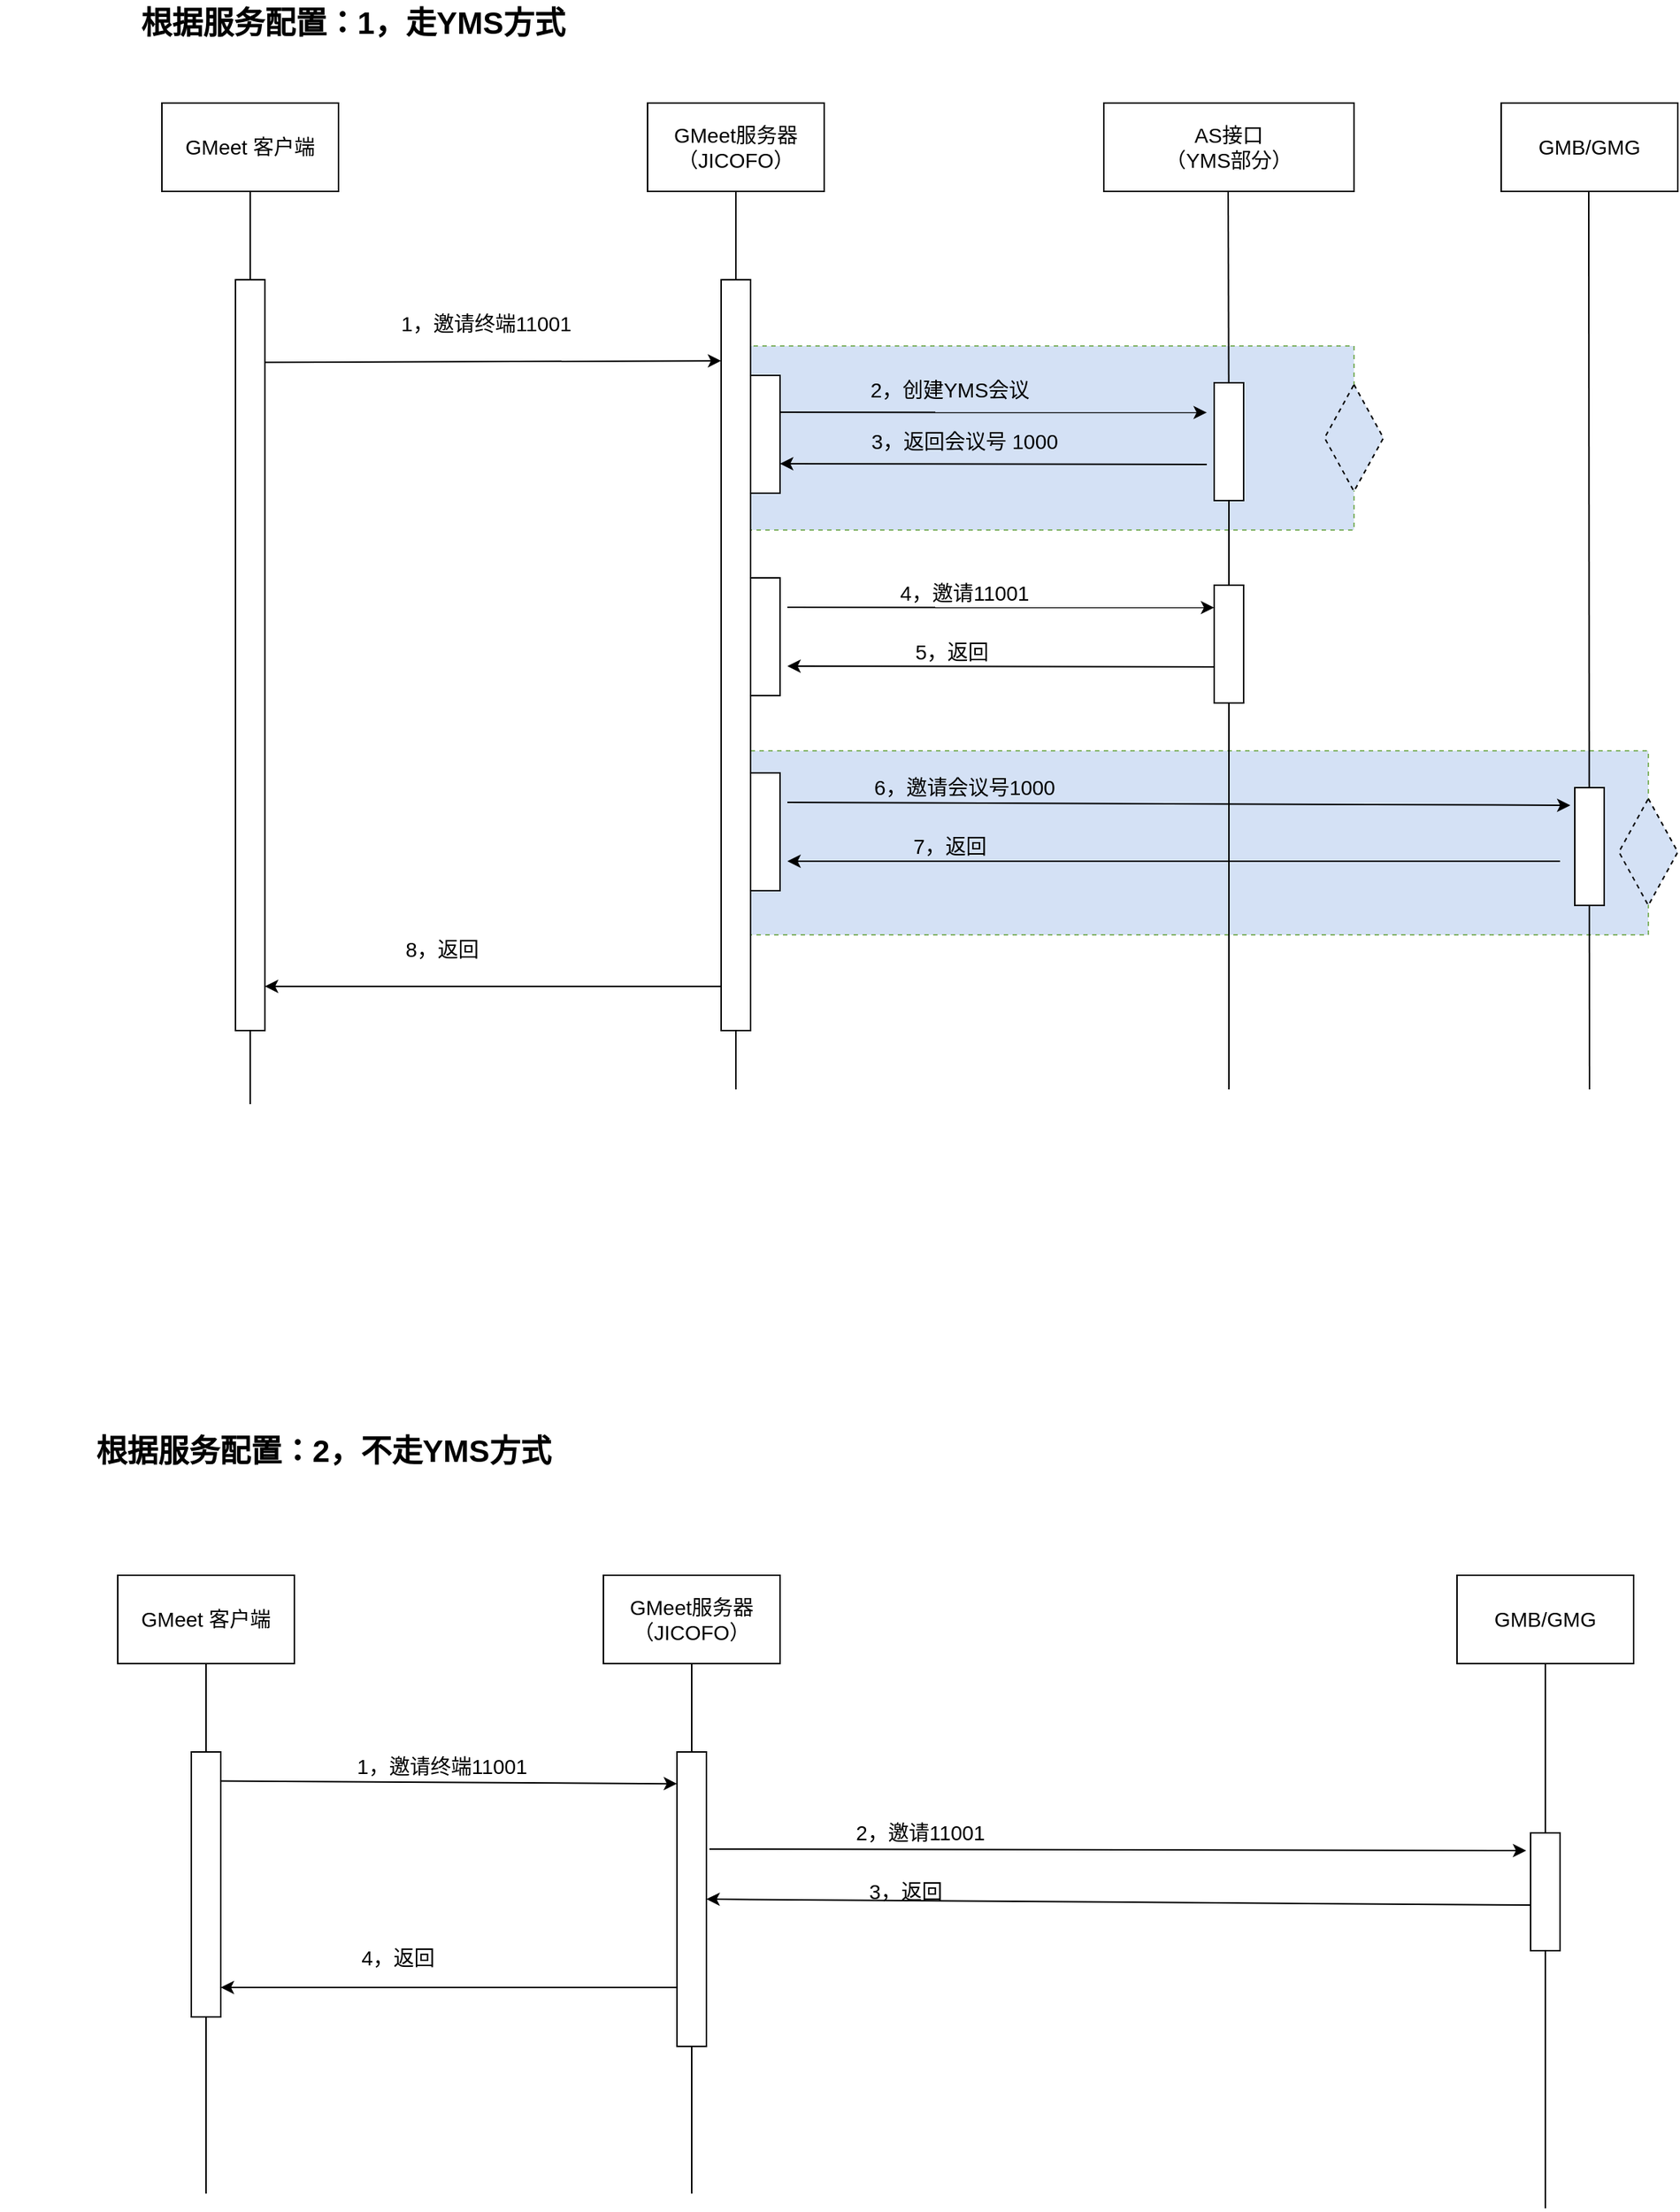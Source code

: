 <mxfile version="17.1.3" type="github"><diagram name="Page-1" id="74e2e168-ea6b-b213-b513-2b3c1d86103e"><mxGraphModel dx="3622" dy="762" grid="1" gridSize="10" guides="1" tooltips="1" connect="1" arrows="1" fold="1" page="1" pageScale="1" pageWidth="1100" pageHeight="850" background="none" math="0" shadow="0"><root><mxCell id="0"/><mxCell id="1" parent="0"/><mxCell id="Wv9y3ZSF2ZtvJid7mDzt-37" value="" style="endArrow=none;html=1;rounded=0;entryX=0.5;entryY=1;entryDx=0;entryDy=0;startArrow=none;" parent="1" source="Wv9y3ZSF2ZtvJid7mDzt-28" target="Wv9y3ZSF2ZtvJid7mDzt-11" edge="1"><mxGeometry width="50" height="50" relative="1" as="geometry"><mxPoint x="-100" y="1560" as="sourcePoint"/><mxPoint x="-110" y="1310" as="targetPoint"/></mxGeometry></mxCell><mxCell id="Z77RTE5RYG_KYaxwbIdG-51" value="" style="rounded=0;whiteSpace=wrap;html=1;fontSize=14;dashed=1;fillColor=#D4E1F5;strokeColor=#82b366;" parent="1" vertex="1"><mxGeometry x="-640" y="570" width="610" height="125" as="geometry"/></mxCell><mxCell id="Z77RTE5RYG_KYaxwbIdG-50" value="" style="rounded=0;whiteSpace=wrap;html=1;fontSize=14;dashed=1;fillColor=#D4E1F5;strokeColor=#82b366;" parent="1" vertex="1"><mxGeometry x="-650" y="295" width="420" height="125" as="geometry"/></mxCell><mxCell id="Z77RTE5RYG_KYaxwbIdG-1" value="&lt;font style=&quot;font-size: 14px&quot;&gt;GMeet 客户端&lt;/font&gt;" style="rounded=0;whiteSpace=wrap;html=1;" parent="1" vertex="1"><mxGeometry x="-1040" y="130" width="120" height="60" as="geometry"/></mxCell><mxCell id="Z77RTE5RYG_KYaxwbIdG-2" value="&lt;font style=&quot;font-size: 14px&quot;&gt;GMeet服务器（JICOFO）&lt;/font&gt;" style="rounded=0;whiteSpace=wrap;html=1;" parent="1" vertex="1"><mxGeometry x="-710" y="130" width="120" height="60" as="geometry"/></mxCell><mxCell id="Z77RTE5RYG_KYaxwbIdG-3" value="&lt;font style=&quot;font-size: 14px&quot;&gt;AS接口&lt;br&gt;（YMS部分）&lt;/font&gt;" style="rounded=0;whiteSpace=wrap;html=1;" parent="1" vertex="1"><mxGeometry x="-400" y="130" width="170" height="60" as="geometry"/></mxCell><mxCell id="Z77RTE5RYG_KYaxwbIdG-4" value="" style="endArrow=none;html=1;rounded=0;entryX=0.5;entryY=1;entryDx=0;entryDy=0;startArrow=none;" parent="1" source="Z77RTE5RYG_KYaxwbIdG-8" target="Z77RTE5RYG_KYaxwbIdG-1" edge="1"><mxGeometry width="50" height="50" relative="1" as="geometry"><mxPoint x="-980" y="660" as="sourcePoint"/><mxPoint x="-970" y="280" as="targetPoint"/></mxGeometry></mxCell><mxCell id="Z77RTE5RYG_KYaxwbIdG-7" value="" style="endArrow=none;html=1;rounded=0;entryX=0.5;entryY=1;entryDx=0;entryDy=0;startArrow=none;" parent="1" source="Z77RTE5RYG_KYaxwbIdG-11" edge="1"><mxGeometry width="50" height="50" relative="1" as="geometry"><mxPoint x="-650" y="660" as="sourcePoint"/><mxPoint x="-650" y="190" as="targetPoint"/></mxGeometry></mxCell><mxCell id="Z77RTE5RYG_KYaxwbIdG-8" value="" style="rounded=0;whiteSpace=wrap;html=1;" parent="1" vertex="1"><mxGeometry x="-990" y="250" width="20" height="510" as="geometry"/></mxCell><mxCell id="Z77RTE5RYG_KYaxwbIdG-9" value="" style="endArrow=none;html=1;rounded=0;entryX=0.5;entryY=1;entryDx=0;entryDy=0;" parent="1" target="Z77RTE5RYG_KYaxwbIdG-8" edge="1"><mxGeometry width="50" height="50" relative="1" as="geometry"><mxPoint x="-980" y="810" as="sourcePoint"/><mxPoint x="-980" y="190" as="targetPoint"/></mxGeometry></mxCell><mxCell id="Z77RTE5RYG_KYaxwbIdG-10" value="" style="endArrow=classic;html=1;rounded=0;exitX=1;exitY=0.11;exitDx=0;exitDy=0;exitPerimeter=0;entryX=0;entryY=0.108;entryDx=0;entryDy=0;entryPerimeter=0;" parent="1" source="Z77RTE5RYG_KYaxwbIdG-8" target="Z77RTE5RYG_KYaxwbIdG-11" edge="1"><mxGeometry width="50" height="50" relative="1" as="geometry"><mxPoint x="-940" y="320" as="sourcePoint"/><mxPoint x="-890" y="270" as="targetPoint"/></mxGeometry></mxCell><mxCell id="Z77RTE5RYG_KYaxwbIdG-11" value="" style="rounded=0;whiteSpace=wrap;html=1;" parent="1" vertex="1"><mxGeometry x="-660" y="250" width="20" height="510" as="geometry"/></mxCell><mxCell id="Z77RTE5RYG_KYaxwbIdG-12" value="" style="endArrow=none;html=1;rounded=0;entryX=0.5;entryY=1;entryDx=0;entryDy=0;" parent="1" target="Z77RTE5RYG_KYaxwbIdG-11" edge="1"><mxGeometry width="50" height="50" relative="1" as="geometry"><mxPoint x="-650" y="800" as="sourcePoint"/><mxPoint x="-650" y="190" as="targetPoint"/></mxGeometry></mxCell><mxCell id="Z77RTE5RYG_KYaxwbIdG-13" value="&lt;font style=&quot;font-size: 14px&quot;&gt;GMB/GMG&lt;/font&gt;" style="rounded=0;whiteSpace=wrap;html=1;" parent="1" vertex="1"><mxGeometry x="-130" y="130" width="120" height="60" as="geometry"/></mxCell><mxCell id="Z77RTE5RYG_KYaxwbIdG-14" value="" style="endArrow=none;html=1;rounded=0;entryX=0.5;entryY=1;entryDx=0;entryDy=0;" parent="1" edge="1"><mxGeometry width="50" height="50" relative="1" as="geometry"><mxPoint x="-70" y="800" as="sourcePoint"/><mxPoint x="-70.5" y="190" as="targetPoint"/></mxGeometry></mxCell><mxCell id="Z77RTE5RYG_KYaxwbIdG-15" value="&lt;font style=&quot;font-size: 14px&quot;&gt;1，邀请终端11001&lt;/font&gt;" style="text;html=1;align=center;verticalAlign=middle;resizable=0;points=[];autosize=1;strokeColor=none;fillColor=none;" parent="1" vertex="1"><mxGeometry x="-885" y="270" width="130" height="20" as="geometry"/></mxCell><mxCell id="Z77RTE5RYG_KYaxwbIdG-16" value="" style="rounded=0;whiteSpace=wrap;html=1;" parent="1" vertex="1"><mxGeometry x="-640" y="315" width="20" height="80" as="geometry"/></mxCell><mxCell id="Z77RTE5RYG_KYaxwbIdG-17" value="" style="endArrow=classic;html=1;rounded=0;exitX=1;exitY=0.182;exitDx=0;exitDy=0;exitPerimeter=0;entryX=0;entryY=0.429;entryDx=0;entryDy=0;entryPerimeter=0;" parent="1" edge="1"><mxGeometry width="50" height="50" relative="1" as="geometry"><mxPoint x="-620" y="340" as="sourcePoint"/><mxPoint x="-330" y="340.19" as="targetPoint"/></mxGeometry></mxCell><mxCell id="Z77RTE5RYG_KYaxwbIdG-20" value="&lt;font style=&quot;font-size: 14px&quot;&gt;2，创建YMS会议&lt;/font&gt;" style="text;html=1;align=center;verticalAlign=middle;resizable=0;points=[];autosize=1;strokeColor=none;fillColor=none;" parent="1" vertex="1"><mxGeometry x="-565" y="315" width="120" height="20" as="geometry"/></mxCell><mxCell id="Z77RTE5RYG_KYaxwbIdG-21" value="" style="endArrow=classic;html=1;rounded=0;fontSize=14;exitX=0;exitY=0.75;exitDx=0;exitDy=0;entryX=1;entryY=0.75;entryDx=0;entryDy=0;" parent="1" target="Z77RTE5RYG_KYaxwbIdG-16" edge="1"><mxGeometry width="50" height="50" relative="1" as="geometry"><mxPoint x="-330" y="375.5" as="sourcePoint"/><mxPoint x="-490" y="470" as="targetPoint"/></mxGeometry></mxCell><mxCell id="Z77RTE5RYG_KYaxwbIdG-22" value="&lt;font style=&quot;font-size: 14px&quot;&gt;3，返回会议号 1000&lt;/font&gt;" style="text;html=1;align=center;verticalAlign=middle;resizable=0;points=[];autosize=1;strokeColor=none;fillColor=none;" parent="1" vertex="1"><mxGeometry x="-565" y="350" width="140" height="20" as="geometry"/></mxCell><mxCell id="Z77RTE5RYG_KYaxwbIdG-23" value="" style="rounded=0;whiteSpace=wrap;html=1;" parent="1" vertex="1"><mxGeometry x="-640" y="452.5" width="20" height="80" as="geometry"/></mxCell><mxCell id="Z77RTE5RYG_KYaxwbIdG-28" value="" style="endArrow=none;html=1;rounded=0;entryX=0.5;entryY=1;entryDx=0;entryDy=0;startArrow=none;" parent="1" source="Z77RTE5RYG_KYaxwbIdG-29" edge="1"><mxGeometry width="50" height="50" relative="1" as="geometry"><mxPoint x="-315.5" y="660" as="sourcePoint"/><mxPoint x="-315.5" y="190" as="targetPoint"/></mxGeometry></mxCell><mxCell id="Z77RTE5RYG_KYaxwbIdG-29" value="" style="rounded=0;whiteSpace=wrap;html=1;" parent="1" vertex="1"><mxGeometry x="-325" y="320" width="20" height="80" as="geometry"/></mxCell><mxCell id="Z77RTE5RYG_KYaxwbIdG-30" value="" style="endArrow=none;html=1;rounded=0;entryX=0.5;entryY=1;entryDx=0;entryDy=0;startArrow=none;" parent="1" source="Z77RTE5RYG_KYaxwbIdG-31" target="Z77RTE5RYG_KYaxwbIdG-29" edge="1"><mxGeometry width="50" height="50" relative="1" as="geometry"><mxPoint x="-315.5" y="660" as="sourcePoint"/><mxPoint x="-315.5" y="190" as="targetPoint"/></mxGeometry></mxCell><mxCell id="Z77RTE5RYG_KYaxwbIdG-31" value="" style="rounded=0;whiteSpace=wrap;html=1;" parent="1" vertex="1"><mxGeometry x="-325" y="457.5" width="20" height="80" as="geometry"/></mxCell><mxCell id="Z77RTE5RYG_KYaxwbIdG-32" value="" style="endArrow=none;html=1;rounded=0;entryX=0.5;entryY=1;entryDx=0;entryDy=0;" parent="1" target="Z77RTE5RYG_KYaxwbIdG-31" edge="1"><mxGeometry width="50" height="50" relative="1" as="geometry"><mxPoint x="-315" y="800" as="sourcePoint"/><mxPoint x="-315" y="400" as="targetPoint"/></mxGeometry></mxCell><mxCell id="Z77RTE5RYG_KYaxwbIdG-34" value="" style="endArrow=classic;html=1;rounded=0;exitX=1;exitY=0.182;exitDx=0;exitDy=0;exitPerimeter=0;entryX=0;entryY=0.429;entryDx=0;entryDy=0;entryPerimeter=0;" parent="1" edge="1"><mxGeometry width="50" height="50" relative="1" as="geometry"><mxPoint x="-615" y="472.5" as="sourcePoint"/><mxPoint x="-325" y="472.69" as="targetPoint"/></mxGeometry></mxCell><mxCell id="Z77RTE5RYG_KYaxwbIdG-35" value="&lt;font style=&quot;font-size: 14px&quot;&gt;5，返回&lt;/font&gt;" style="text;html=1;align=left;verticalAlign=middle;resizable=0;points=[];autosize=1;strokeColor=none;fillColor=none;" parent="1" vertex="1"><mxGeometry x="-530" y="492.5" width="70" height="20" as="geometry"/></mxCell><mxCell id="Z77RTE5RYG_KYaxwbIdG-36" value="" style="endArrow=classic;html=1;rounded=0;fontSize=14;exitX=0;exitY=0.75;exitDx=0;exitDy=0;entryX=1;entryY=0.75;entryDx=0;entryDy=0;" parent="1" edge="1"><mxGeometry width="50" height="50" relative="1" as="geometry"><mxPoint x="-325" y="513" as="sourcePoint"/><mxPoint x="-615" y="512.5" as="targetPoint"/></mxGeometry></mxCell><mxCell id="Z77RTE5RYG_KYaxwbIdG-37" value="&lt;font style=&quot;font-size: 14px&quot;&gt;4，邀请11001&lt;/font&gt;" style="text;html=1;align=center;verticalAlign=middle;resizable=0;points=[];autosize=1;strokeColor=none;fillColor=none;" parent="1" vertex="1"><mxGeometry x="-545" y="452.5" width="100" height="20" as="geometry"/></mxCell><mxCell id="Z77RTE5RYG_KYaxwbIdG-38" value="" style="rounded=0;whiteSpace=wrap;html=1;" parent="1" vertex="1"><mxGeometry x="-640" y="585" width="20" height="80" as="geometry"/></mxCell><mxCell id="Z77RTE5RYG_KYaxwbIdG-39" value="" style="rounded=0;whiteSpace=wrap;html=1;" parent="1" vertex="1"><mxGeometry x="-80" y="595" width="20" height="80" as="geometry"/></mxCell><mxCell id="Z77RTE5RYG_KYaxwbIdG-40" value="" style="endArrow=classic;html=1;rounded=0;exitX=1;exitY=0.182;exitDx=0;exitDy=0;exitPerimeter=0;entryX=-0.15;entryY=0.15;entryDx=0;entryDy=0;entryPerimeter=0;" parent="1" target="Z77RTE5RYG_KYaxwbIdG-39" edge="1"><mxGeometry width="50" height="50" relative="1" as="geometry"><mxPoint x="-615" y="605" as="sourcePoint"/><mxPoint x="-325" y="605.19" as="targetPoint"/></mxGeometry></mxCell><mxCell id="Z77RTE5RYG_KYaxwbIdG-41" value="&lt;font style=&quot;font-size: 14px&quot;&gt;7，返回&lt;/font&gt;" style="text;html=1;align=center;verticalAlign=middle;resizable=0;points=[];autosize=1;strokeColor=none;fillColor=none;" parent="1" vertex="1"><mxGeometry x="-540" y="625" width="70" height="20" as="geometry"/></mxCell><mxCell id="Z77RTE5RYG_KYaxwbIdG-42" value="" style="endArrow=classic;html=1;rounded=0;fontSize=14;entryX=1;entryY=0.75;entryDx=0;entryDy=0;" parent="1" edge="1"><mxGeometry width="50" height="50" relative="1" as="geometry"><mxPoint x="-90" y="645" as="sourcePoint"/><mxPoint x="-615" y="645" as="targetPoint"/></mxGeometry></mxCell><mxCell id="Z77RTE5RYG_KYaxwbIdG-43" value="&lt;font style=&quot;font-size: 14px&quot;&gt;6，邀请会议号1000&lt;/font&gt;" style="text;html=1;align=center;verticalAlign=middle;resizable=0;points=[];autosize=1;strokeColor=none;fillColor=none;" parent="1" vertex="1"><mxGeometry x="-565" y="585" width="140" height="20" as="geometry"/></mxCell><mxCell id="Z77RTE5RYG_KYaxwbIdG-49" value="" style="endArrow=classic;html=1;rounded=0;fontSize=14;entryX=1;entryY=0.75;entryDx=0;entryDy=0;" parent="1" edge="1"><mxGeometry width="50" height="50" relative="1" as="geometry"><mxPoint x="-660" y="730" as="sourcePoint"/><mxPoint x="-970" y="730" as="targetPoint"/></mxGeometry></mxCell><mxCell id="Z77RTE5RYG_KYaxwbIdG-57" value="&lt;span style=&quot;font-size: 21px&quot;&gt;&lt;b&gt;根据服务配置：1，走YMS方式&lt;/b&gt;&lt;/span&gt;" style="text;html=1;strokeColor=none;fillColor=none;align=center;verticalAlign=middle;whiteSpace=wrap;rounded=0;dashed=1;fontSize=14;" parent="1" vertex="1"><mxGeometry x="-1130" y="60" width="440" height="30" as="geometry"/></mxCell><mxCell id="Z77RTE5RYG_KYaxwbIdG-59" value="" style="rhombus;whiteSpace=wrap;html=1;dashed=1;fontSize=21;fillColor=#D4E1F5;" parent="1" vertex="1"><mxGeometry x="-250" y="321.25" width="40" height="72.5" as="geometry"/></mxCell><mxCell id="Z77RTE5RYG_KYaxwbIdG-60" value="" style="rhombus;whiteSpace=wrap;html=1;dashed=1;fontSize=21;fillColor=#D4E1F5;" parent="1" vertex="1"><mxGeometry x="-50" y="602.5" width="40" height="72.5" as="geometry"/></mxCell><mxCell id="Z77RTE5RYG_KYaxwbIdG-61" value="&lt;font style=&quot;font-size: 14px&quot;&gt;8，返回&lt;/font&gt;" style="text;html=1;align=center;verticalAlign=middle;resizable=0;points=[];autosize=1;strokeColor=none;fillColor=none;" parent="1" vertex="1"><mxGeometry x="-885" y="695" width="70" height="20" as="geometry"/></mxCell><mxCell id="Wv9y3ZSF2ZtvJid7mDzt-3" value="&lt;font style=&quot;font-size: 14px&quot;&gt;GMeet 客户端&lt;/font&gt;" style="rounded=0;whiteSpace=wrap;html=1;" parent="1" vertex="1"><mxGeometry x="-1070" y="1130" width="120" height="60" as="geometry"/></mxCell><mxCell id="Wv9y3ZSF2ZtvJid7mDzt-4" value="&lt;font style=&quot;font-size: 14px&quot;&gt;GMeet服务器（JICOFO）&lt;/font&gt;" style="rounded=0;whiteSpace=wrap;html=1;" parent="1" vertex="1"><mxGeometry x="-740" y="1130" width="120" height="60" as="geometry"/></mxCell><mxCell id="Wv9y3ZSF2ZtvJid7mDzt-6" value="" style="endArrow=none;html=1;rounded=0;entryX=0.5;entryY=1;entryDx=0;entryDy=0;startArrow=none;" parent="1" target="Wv9y3ZSF2ZtvJid7mDzt-3" edge="1"><mxGeometry width="50" height="50" relative="1" as="geometry"><mxPoint x="-1010" y="1550" as="sourcePoint"/><mxPoint x="-1000" y="1280" as="targetPoint"/></mxGeometry></mxCell><mxCell id="Wv9y3ZSF2ZtvJid7mDzt-7" value="" style="endArrow=none;html=1;rounded=0;entryX=0.5;entryY=1;entryDx=0;entryDy=0;startArrow=none;" parent="1" edge="1"><mxGeometry width="50" height="50" relative="1" as="geometry"><mxPoint x="-680" y="1550" as="sourcePoint"/><mxPoint x="-680" y="1190" as="targetPoint"/></mxGeometry></mxCell><mxCell id="Wv9y3ZSF2ZtvJid7mDzt-8" value="" style="rounded=0;whiteSpace=wrap;html=1;" parent="1" vertex="1"><mxGeometry x="-1020" y="1250" width="20" height="180" as="geometry"/></mxCell><mxCell id="Wv9y3ZSF2ZtvJid7mDzt-9" value="" style="endArrow=classic;html=1;rounded=0;exitX=1;exitY=0.11;exitDx=0;exitDy=0;exitPerimeter=0;entryX=0;entryY=0.108;entryDx=0;entryDy=0;entryPerimeter=0;" parent="1" source="Wv9y3ZSF2ZtvJid7mDzt-8" target="Wv9y3ZSF2ZtvJid7mDzt-10" edge="1"><mxGeometry width="50" height="50" relative="1" as="geometry"><mxPoint x="-970" y="1320" as="sourcePoint"/><mxPoint x="-920" y="1270" as="targetPoint"/></mxGeometry></mxCell><mxCell id="Wv9y3ZSF2ZtvJid7mDzt-10" value="" style="rounded=0;whiteSpace=wrap;html=1;" parent="1" vertex="1"><mxGeometry x="-690" y="1250" width="20" height="200" as="geometry"/></mxCell><mxCell id="Wv9y3ZSF2ZtvJid7mDzt-11" value="&lt;font style=&quot;font-size: 14px&quot;&gt;GMB/GMG&lt;/font&gt;" style="rounded=0;whiteSpace=wrap;html=1;" parent="1" vertex="1"><mxGeometry x="-160" y="1130" width="120" height="60" as="geometry"/></mxCell><mxCell id="Wv9y3ZSF2ZtvJid7mDzt-12" value="&lt;font style=&quot;font-size: 14px&quot;&gt;1，邀请终端11001&lt;/font&gt;" style="text;html=1;align=center;verticalAlign=middle;resizable=0;points=[];autosize=1;strokeColor=none;fillColor=none;" parent="1" vertex="1"><mxGeometry x="-915" y="1250" width="130" height="20" as="geometry"/></mxCell><mxCell id="Wv9y3ZSF2ZtvJid7mDzt-29" value="" style="endArrow=classic;html=1;rounded=0;entryX=-0.15;entryY=0.15;entryDx=0;entryDy=0;entryPerimeter=0;exitX=1.1;exitY=0.33;exitDx=0;exitDy=0;exitPerimeter=0;" parent="1" source="Wv9y3ZSF2ZtvJid7mDzt-10" target="Wv9y3ZSF2ZtvJid7mDzt-28" edge="1"><mxGeometry width="50" height="50" relative="1" as="geometry"><mxPoint x="-660" y="1317" as="sourcePoint"/><mxPoint x="-355" y="1315.19" as="targetPoint"/></mxGeometry></mxCell><mxCell id="Wv9y3ZSF2ZtvJid7mDzt-30" value="&lt;font style=&quot;font-size: 14px&quot;&gt;3，返回&lt;/font&gt;" style="text;html=1;align=center;verticalAlign=middle;resizable=0;points=[];autosize=1;strokeColor=none;fillColor=none;" parent="1" vertex="1"><mxGeometry x="-570" y="1335" width="70" height="20" as="geometry"/></mxCell><mxCell id="Wv9y3ZSF2ZtvJid7mDzt-31" value="" style="endArrow=classic;html=1;rounded=0;fontSize=14;entryX=1;entryY=0.5;entryDx=0;entryDy=0;exitX=0.1;exitY=0.613;exitDx=0;exitDy=0;exitPerimeter=0;" parent="1" source="Wv9y3ZSF2ZtvJid7mDzt-28" target="Wv9y3ZSF2ZtvJid7mDzt-10" edge="1"><mxGeometry width="50" height="50" relative="1" as="geometry"><mxPoint x="-120" y="1355" as="sourcePoint"/><mxPoint x="-645" y="1355" as="targetPoint"/></mxGeometry></mxCell><mxCell id="Wv9y3ZSF2ZtvJid7mDzt-32" value="&lt;font style=&quot;font-size: 14px&quot;&gt;2，邀请11001&lt;/font&gt;" style="text;html=1;align=center;verticalAlign=middle;resizable=0;points=[];autosize=1;strokeColor=none;fillColor=none;" parent="1" vertex="1"><mxGeometry x="-575" y="1295" width="100" height="20" as="geometry"/></mxCell><mxCell id="Wv9y3ZSF2ZtvJid7mDzt-33" value="" style="endArrow=classic;html=1;rounded=0;fontSize=14;entryX=1;entryY=0.75;entryDx=0;entryDy=0;" parent="1" edge="1"><mxGeometry width="50" height="50" relative="1" as="geometry"><mxPoint x="-690" y="1410" as="sourcePoint"/><mxPoint x="-1000" y="1410" as="targetPoint"/></mxGeometry></mxCell><mxCell id="Wv9y3ZSF2ZtvJid7mDzt-36" value="&lt;font style=&quot;font-size: 14px&quot;&gt;4，返回&lt;/font&gt;" style="text;html=1;align=center;verticalAlign=middle;resizable=0;points=[];autosize=1;strokeColor=none;fillColor=none;" parent="1" vertex="1"><mxGeometry x="-915" y="1380" width="70" height="20" as="geometry"/></mxCell><mxCell id="Wv9y3ZSF2ZtvJid7mDzt-28" value="" style="rounded=0;whiteSpace=wrap;html=1;" parent="1" vertex="1"><mxGeometry x="-110" y="1305" width="20" height="80" as="geometry"/></mxCell><mxCell id="Wv9y3ZSF2ZtvJid7mDzt-39" value="" style="endArrow=none;html=1;rounded=0;entryX=0.5;entryY=1;entryDx=0;entryDy=0;" parent="1" target="Wv9y3ZSF2ZtvJid7mDzt-28" edge="1"><mxGeometry width="50" height="50" relative="1" as="geometry"><mxPoint x="-100" y="1560" as="sourcePoint"/><mxPoint x="-100" y="1190" as="targetPoint"/></mxGeometry></mxCell><mxCell id="Wv9y3ZSF2ZtvJid7mDzt-40" value="&lt;span style=&quot;font-size: 21px&quot;&gt;&lt;b&gt;根据服务配置：2，不走YMS方式&lt;/b&gt;&lt;/span&gt;" style="text;html=1;strokeColor=none;fillColor=none;align=center;verticalAlign=middle;whiteSpace=wrap;rounded=0;dashed=1;fontSize=14;" parent="1" vertex="1"><mxGeometry x="-1150" y="1030" width="440" height="30" as="geometry"/></mxCell></root></mxGraphModel></diagram></mxfile>